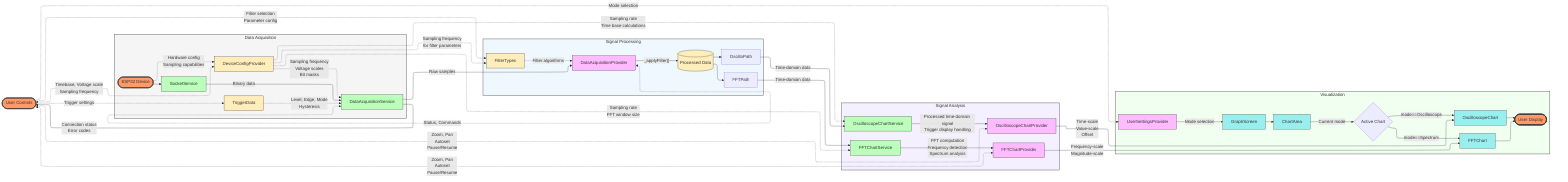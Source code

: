 ---
config:
    layout: elk
    rankdir: LR
---
flowchart LR
    subgraph Acquisition["Data Acquisition"]
        direction TB
        Device([ESP32 Device]) --> Socket[SocketService]
        Device -.->|"Hardware config\nSampling capabilities"| DeviceConfig[DeviceConfigProvider]
        Socket -->|Binary data| Process[DataAcquisitionService]
        
        %% Configuration affecting acquisition
        DeviceConfig -.->|"Sampling frequency\nVoltage scales\nBit masks"| Process
        
        %% Trigger configuration affects acquisition behavior
        TriggerConfig[TriggerData] -.->|"Level, Edge, Mode\nHysteresis"| Process
    end
    
    subgraph Processing["Signal Processing"]
        direction TB
        Process -->|Raw samples| DataProvider[DataAcquisitionProvider]
        
        %% Filter system in the correct place
        FilterSystem[FilterTypes] -.->|"Filter algorithms"| DataProvider
        DataProvider -->|"_applyFilter()"| ProcessedData[(Processed Data)]
        
        %% Branch into two processing paths
        ProcessedData --> OscilloPath
        ProcessedData --> FFTPath
        
        %% Filtering affects both paths
        DeviceConfig -.->|"Sampling frequency\nfor filter parameters"| FilterSystem
    end
    
    subgraph Analysis["Signal Analysis"]
        direction TB
        OscilloPath -->|Time-domain data| OscilloService[OscilloscopeChartService]
        FFTPath -->|Time-domain data| FFTService[FFTChartService]
        
        %% Signal parameter extraction - corrected responsibilities
        OscilloService -->|"Processed time-domain signal\nTrigger display handling"| OscilloProvider[OscilloscopeChartProvider]
        FFTService -->|"FFT computation\nFrequency detection\nSpectrum analysis"| FFTProvider[FFTChartProvider]
        
        %% Analysis depends on current configuration
        DeviceConfig -.->|"Sampling rate\nTime base calculations"| OscilloService
        DeviceConfig -.->|"Sampling rate\nFFT window size"| FFTService
    end
    
    subgraph Visualization["Visualization"]
        direction TB
        GraphScreen[GraphScreen] --> ChartArea
        
        %% Mode switching
        UserSettingsProvider -->|Mode selection| GraphScreen
        
        %% Chart container with simplified structure
        ChartArea -->|Current mode| ActiveChart{Active Chart}
        ActiveChart -->|"mode==Oscilloscope"| OscilloChart[OscilloscopeChart]
        ActiveChart -->|"mode==Spectrum"| FFTChart[FFTChart]
        
        %% Final display
        OscilloChart --> Screen([User Display])
        FFTChart --> Screen
    end
    
    %% Provider data flow to charts
    OscilloProvider -->|"Time-scale\nValue-scale\nOffset"| OscilloChart
    FFTProvider -->|"Frequency-scale\nMagnitude-scale"| FFTChart
    
    %% Explicit bidirectional control flow
    DataProvider <-.->|Status, Commands| Process
    
    %% User interaction with bidirectional controls where applicable - SIMPLIFIED
    UserControls([User Controls]) -.->|"Filter selection\nParameter config"| FilterSystem
    UserControls -.->|"Trigger settings"| TriggerConfig
    UserControls <-.->|"Timebase, Voltage scale\nSampling frequency"| DeviceConfig
    UserControls -.->|"Mode selection"| UserSettingsProvider
    
    %% Direct user interaction with providers - SIMPLIFIED
    UserControls <-.->|"Zoom, Pan\nAutoset\nPause/Resume"| OscilloProvider
    UserControls <-.->|"Zoom, Pan\nAutoset\nPause/Resume"| FFTProvider
    
    %% Return paths for user feedback
    Process -->|"Connection status\nError codes"| UserControls
    
    %% Style definitions
    classDef hardware fill:#f96,stroke:#333,stroke-width:2px
    classDef service fill:#bfb,stroke:#333,stroke-width:1px
    classDef provider fill:#fbf,stroke:#333,stroke-width:1px
    classDef ui fill:#9ee,stroke:#333,stroke-width:1px
    classDef data fill:#feb,stroke:#333,stroke-width:1px
    classDef output fill:#f96,stroke:#333,stroke-width:3px
    
    %% Apply classes
    class Device,UserControls hardware
    class Screen output
    class Socket,Process,OscilloService,FFTService service
    class DataProvider,OscilloProvider,FFTProvider,UserSettingsProvider provider
    class OscilloChart,FFTChart,GraphScreen,ChartArea ui
    class DeviceConfig,FilterSystem,TriggerConfig,ProcessedData data
    
    %% Style the subgraphs
    style Acquisition fill:#f5f5f5,stroke:#777,stroke-width:2px
    style Processing fill:#f0f8ff,stroke:#777,stroke-width:2px
    style Analysis fill:#f5f0ff,stroke:#777,stroke-width:2px
    style Visualization fill:#f0fff0,stroke:#777,stroke-width:2px